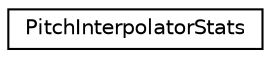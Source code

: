 digraph "Graphical Class Hierarchy"
{
  edge [fontname="Helvetica",fontsize="10",labelfontname="Helvetica",labelfontsize="10"];
  node [fontname="Helvetica",fontsize="10",shape=record];
  rankdir="LR";
  Node0 [label="PitchInterpolatorStats",height=0.2,width=0.4,color="black", fillcolor="white", style="filled",URL="$structkaldi_1_1PitchInterpolatorStats.html"];
}
